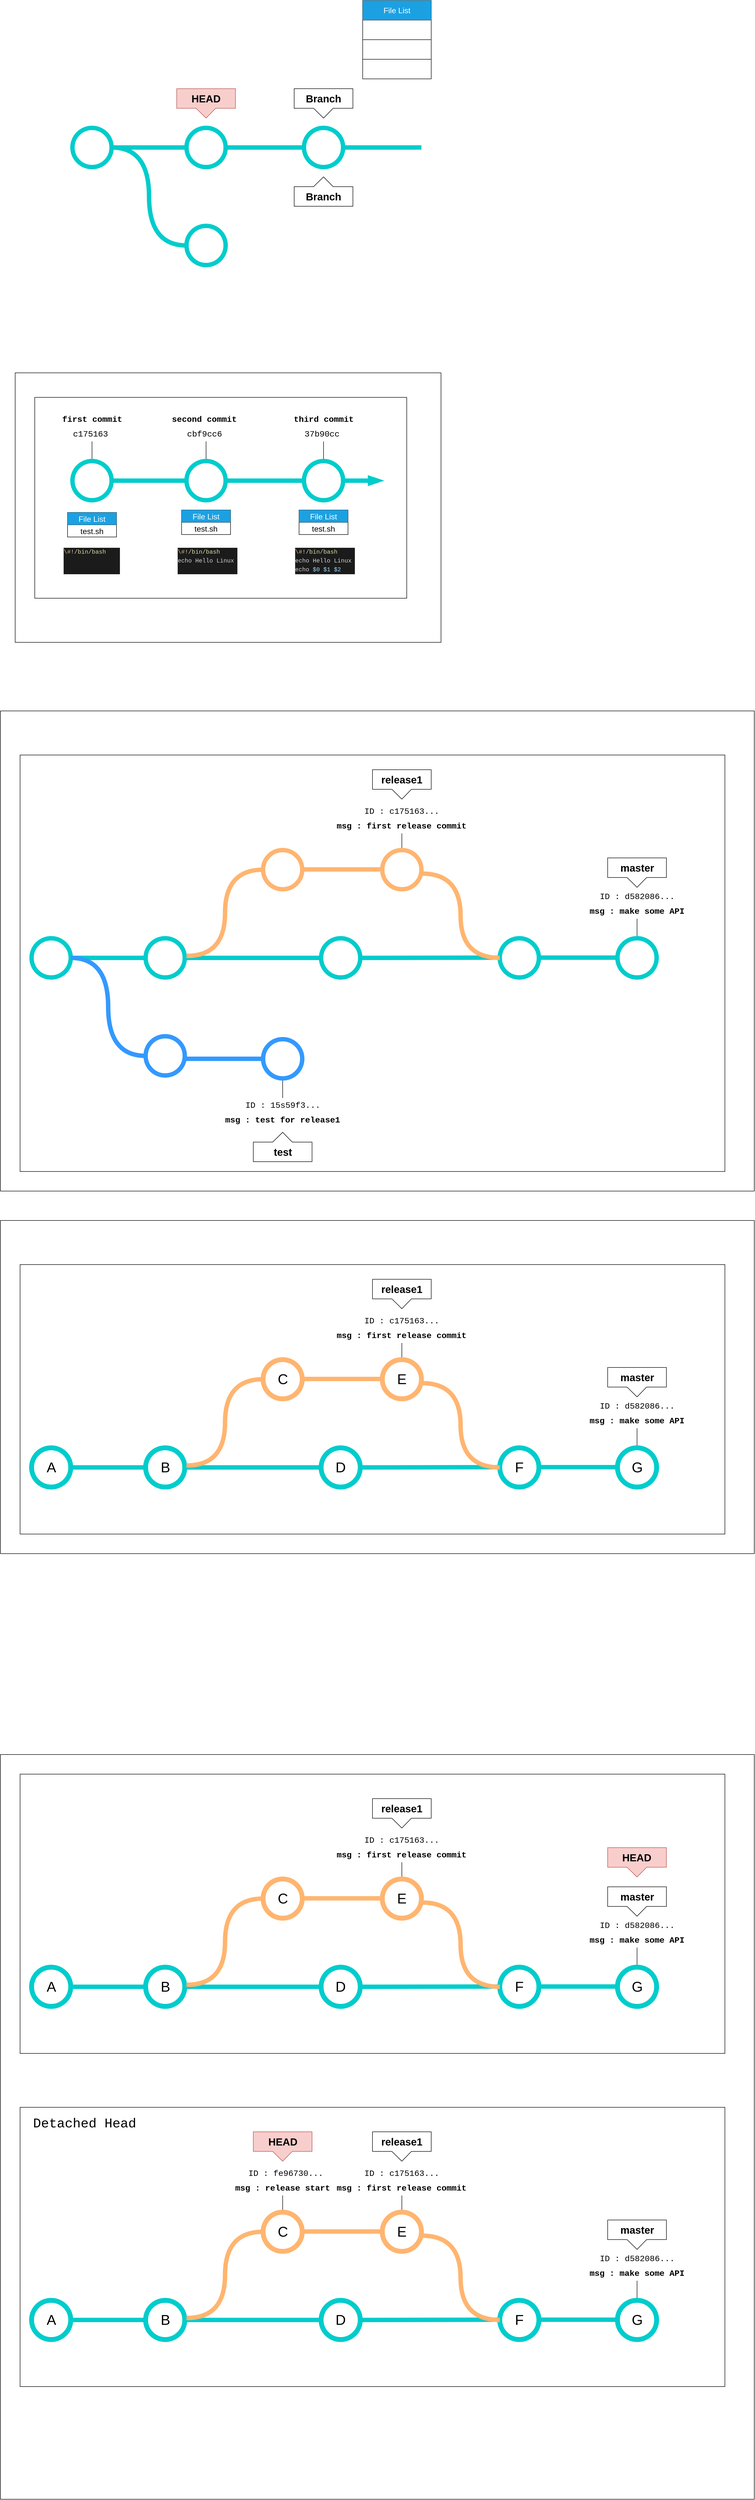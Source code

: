 <mxfile version="24.7.17">
  <diagram name="페이지-1" id="TyCWgPIIJnXb23eApywU">
    <mxGraphModel dx="2901" dy="1214" grid="1" gridSize="10" guides="1" tooltips="1" connect="1" arrows="1" fold="1" page="1" pageScale="1" pageWidth="827" pageHeight="1169" math="0" shadow="0">
      <root>
        <mxCell id="0" />
        <mxCell id="1" parent="0" />
        <mxCell id="Iuc1QdWFcNhRUdVPAYWn-12" value="" style="rounded=0;whiteSpace=wrap;html=1;" vertex="1" parent="1">
          <mxGeometry x="-100" y="1470" width="1540" height="980" as="geometry" />
        </mxCell>
        <mxCell id="Iuc1QdWFcNhRUdVPAYWn-13" value="" style="rounded=0;whiteSpace=wrap;html=1;" vertex="1" parent="1">
          <mxGeometry x="-60" y="1560" width="1440" height="850" as="geometry" />
        </mxCell>
        <mxCell id="wLSeY2jjjvZkKxyFgq8b-31" value="" style="rounded=0;whiteSpace=wrap;html=1;" parent="1" vertex="1">
          <mxGeometry x="-70" y="780" width="870" height="550" as="geometry" />
        </mxCell>
        <mxCell id="wLSeY2jjjvZkKxyFgq8b-30" value="" style="rounded=0;whiteSpace=wrap;html=1;" parent="1" vertex="1">
          <mxGeometry x="-30" y="830" width="760" height="410" as="geometry" />
        </mxCell>
        <mxCell id="Iscfnm-9cM0oIYJd0HVT-1" style="edgeStyle=orthogonalEdgeStyle;rounded=0;orthogonalLoop=1;jettySize=auto;html=1;exitX=1;exitY=0.5;exitDx=0;exitDy=0;entryX=0;entryY=0.5;entryDx=0;entryDy=0;strokeWidth=9;endArrow=none;endFill=0;curved=1;strokeColor=#00CCCC;" parent="1" source="Dcaar_uPSflFbAO7T3oa-1" target="Iscfnm-9cM0oIYJd0HVT-4" edge="1">
          <mxGeometry relative="1" as="geometry">
            <mxPoint x="307.0" y="320" as="targetPoint" />
          </mxGeometry>
        </mxCell>
        <mxCell id="Dcaar_uPSflFbAO7T3oa-1" value="" style="ellipse;whiteSpace=wrap;html=1;aspect=fixed;strokeColor=#00CCCC;strokeWidth=9;" parent="1" vertex="1">
          <mxGeometry x="47" y="280" width="80" height="80" as="geometry" />
        </mxCell>
        <mxCell id="Iscfnm-9cM0oIYJd0HVT-4" value="" style="ellipse;whiteSpace=wrap;html=1;aspect=fixed;strokeColor=#00CCCC;strokeWidth=9;" parent="1" vertex="1">
          <mxGeometry x="280" y="280" width="80" height="80" as="geometry" />
        </mxCell>
        <mxCell id="Iscfnm-9cM0oIYJd0HVT-5" style="edgeStyle=orthogonalEdgeStyle;rounded=0;orthogonalLoop=1;jettySize=auto;html=1;strokeWidth=9;endArrow=none;endFill=0;curved=1;strokeColor=#00CCCC;exitX=1;exitY=0.5;exitDx=0;exitDy=0;" parent="1" source="Iscfnm-9cM0oIYJd0HVT-6" edge="1">
          <mxGeometry relative="1" as="geometry">
            <mxPoint x="760" y="320" as="targetPoint" />
            <mxPoint x="730" y="360" as="sourcePoint" />
          </mxGeometry>
        </mxCell>
        <mxCell id="Iscfnm-9cM0oIYJd0HVT-7" value="" style="ellipse;whiteSpace=wrap;html=1;aspect=fixed;strokeColor=#00CCCC;strokeWidth=9;" parent="1" vertex="1">
          <mxGeometry x="280" y="480" width="80" height="80" as="geometry" />
        </mxCell>
        <mxCell id="Iscfnm-9cM0oIYJd0HVT-8" style="edgeStyle=orthogonalEdgeStyle;rounded=0;orthogonalLoop=1;jettySize=auto;html=1;exitX=1;exitY=0.5;exitDx=0;exitDy=0;entryX=0;entryY=0.5;entryDx=0;entryDy=0;strokeWidth=9;endArrow=none;endFill=0;curved=1;strokeColor=#00CCCC;" parent="1" source="Dcaar_uPSflFbAO7T3oa-1" target="Iscfnm-9cM0oIYJd0HVT-7" edge="1">
          <mxGeometry relative="1" as="geometry">
            <mxPoint x="137" y="330" as="sourcePoint" />
            <mxPoint x="317.0" y="330" as="targetPoint" />
          </mxGeometry>
        </mxCell>
        <mxCell id="Iscfnm-9cM0oIYJd0HVT-9" value="" style="edgeStyle=orthogonalEdgeStyle;rounded=0;orthogonalLoop=1;jettySize=auto;html=1;exitX=1;exitY=0.5;exitDx=0;exitDy=0;entryX=0;entryY=0.5;entryDx=0;entryDy=0;strokeWidth=9;endArrow=none;endFill=0;curved=1;strokeColor=#00CCCC;" parent="1" source="Iscfnm-9cM0oIYJd0HVT-4" target="Iscfnm-9cM0oIYJd0HVT-6" edge="1">
          <mxGeometry relative="1" as="geometry">
            <mxPoint x="647.0" y="320" as="targetPoint" />
            <mxPoint x="440" y="320" as="sourcePoint" />
          </mxGeometry>
        </mxCell>
        <mxCell id="Iscfnm-9cM0oIYJd0HVT-6" value="" style="ellipse;whiteSpace=wrap;html=1;aspect=fixed;strokeColor=#00CCCC;strokeWidth=9;" parent="1" vertex="1">
          <mxGeometry x="520" y="280" width="80" height="80" as="geometry" />
        </mxCell>
        <mxCell id="Iscfnm-9cM0oIYJd0HVT-10" value="&lt;font style=&quot;font-size: 21px;&quot;&gt;&lt;b&gt;Branch&lt;/b&gt;&lt;/font&gt;" style="shape=callout;whiteSpace=wrap;html=1;perimeter=calloutPerimeter;size=20;position=0.33;position2=0.5;base=40;" parent="1" vertex="1">
          <mxGeometry x="500" y="200" width="120" height="60" as="geometry" />
        </mxCell>
        <mxCell id="Iscfnm-9cM0oIYJd0HVT-13" value="&lt;span style=&quot;font-size: 21px;&quot;&gt;&lt;b&gt;HEAD&lt;/b&gt;&lt;/span&gt;" style="shape=callout;whiteSpace=wrap;html=1;perimeter=calloutPerimeter;size=20;position=0.33;position2=0.5;base=40;fillColor=#f8cecc;strokeColor=#b85450;" parent="1" vertex="1">
          <mxGeometry x="260" y="200" width="120" height="60" as="geometry" />
        </mxCell>
        <mxCell id="4qy56ujy_tlBOZjoAmwt-1" value="&lt;font style=&quot;font-size: 21px;&quot;&gt;&lt;b&gt;Branch&lt;/b&gt;&lt;/font&gt;" style="shape=callout;whiteSpace=wrap;html=1;perimeter=calloutPerimeter;size=20;position=0.33;position2=0.5;base=40;flipH=0;flipV=1;" parent="1" vertex="1">
          <mxGeometry x="500" y="380" width="120" height="60" as="geometry" />
        </mxCell>
        <mxCell id="4qy56ujy_tlBOZjoAmwt-28" value="" style="shape=table;startSize=0;container=1;collapsible=0;childLayout=tableLayout;fontSize=16;" parent="1" vertex="1">
          <mxGeometry x="640" y="20" width="140" height="160" as="geometry" />
        </mxCell>
        <mxCell id="4qy56ujy_tlBOZjoAmwt-29" value="" style="shape=tableRow;horizontal=0;startSize=0;swimlaneHead=0;swimlaneBody=0;strokeColor=inherit;top=0;left=0;bottom=0;right=0;collapsible=0;dropTarget=0;fillColor=none;points=[[0,0.5],[1,0.5]];portConstraint=eastwest;fontSize=16;" parent="4qy56ujy_tlBOZjoAmwt-28" vertex="1">
          <mxGeometry width="140" height="40" as="geometry" />
        </mxCell>
        <mxCell id="4qy56ujy_tlBOZjoAmwt-30" value="File List" style="shape=partialRectangle;html=1;whiteSpace=wrap;connectable=0;strokeColor=#006EAF;overflow=hidden;fillColor=#1ba1e2;top=0;left=0;bottom=0;right=0;pointerEvents=1;fontSize=16;fontColor=#ffffff;" parent="4qy56ujy_tlBOZjoAmwt-29" vertex="1">
          <mxGeometry width="140" height="40" as="geometry">
            <mxRectangle width="140" height="40" as="alternateBounds" />
          </mxGeometry>
        </mxCell>
        <mxCell id="4qy56ujy_tlBOZjoAmwt-33" value="" style="shape=tableRow;horizontal=0;startSize=0;swimlaneHead=0;swimlaneBody=0;strokeColor=inherit;top=0;left=0;bottom=0;right=0;collapsible=0;dropTarget=0;fillColor=none;points=[[0,0.5],[1,0.5]];portConstraint=eastwest;fontSize=16;" parent="4qy56ujy_tlBOZjoAmwt-28" vertex="1">
          <mxGeometry y="40" width="140" height="40" as="geometry" />
        </mxCell>
        <mxCell id="4qy56ujy_tlBOZjoAmwt-34" value="" style="shape=partialRectangle;html=1;whiteSpace=wrap;connectable=0;strokeColor=inherit;overflow=hidden;fillColor=none;top=0;left=0;bottom=0;right=0;pointerEvents=1;fontSize=16;" parent="4qy56ujy_tlBOZjoAmwt-33" vertex="1">
          <mxGeometry width="140" height="40" as="geometry">
            <mxRectangle width="140" height="40" as="alternateBounds" />
          </mxGeometry>
        </mxCell>
        <mxCell id="4qy56ujy_tlBOZjoAmwt-37" value="" style="shape=tableRow;horizontal=0;startSize=0;swimlaneHead=0;swimlaneBody=0;strokeColor=inherit;top=0;left=0;bottom=0;right=0;collapsible=0;dropTarget=0;fillColor=none;points=[[0,0.5],[1,0.5]];portConstraint=eastwest;fontSize=16;" parent="4qy56ujy_tlBOZjoAmwt-28" vertex="1">
          <mxGeometry y="80" width="140" height="40" as="geometry" />
        </mxCell>
        <mxCell id="4qy56ujy_tlBOZjoAmwt-38" value="" style="shape=partialRectangle;html=1;whiteSpace=wrap;connectable=0;strokeColor=inherit;overflow=hidden;fillColor=none;top=0;left=0;bottom=0;right=0;pointerEvents=1;fontSize=16;" parent="4qy56ujy_tlBOZjoAmwt-37" vertex="1">
          <mxGeometry width="140" height="40" as="geometry">
            <mxRectangle width="140" height="40" as="alternateBounds" />
          </mxGeometry>
        </mxCell>
        <mxCell id="4qy56ujy_tlBOZjoAmwt-41" style="shape=tableRow;horizontal=0;startSize=0;swimlaneHead=0;swimlaneBody=0;strokeColor=inherit;top=0;left=0;bottom=0;right=0;collapsible=0;dropTarget=0;fillColor=none;points=[[0,0.5],[1,0.5]];portConstraint=eastwest;fontSize=16;" parent="4qy56ujy_tlBOZjoAmwt-28" vertex="1">
          <mxGeometry y="120" width="140" height="40" as="geometry" />
        </mxCell>
        <mxCell id="4qy56ujy_tlBOZjoAmwt-42" style="shape=partialRectangle;html=1;whiteSpace=wrap;connectable=0;strokeColor=inherit;overflow=hidden;fillColor=none;top=0;left=0;bottom=0;right=0;pointerEvents=1;fontSize=16;" parent="4qy56ujy_tlBOZjoAmwt-41" vertex="1">
          <mxGeometry width="140" height="40" as="geometry">
            <mxRectangle width="140" height="40" as="alternateBounds" />
          </mxGeometry>
        </mxCell>
        <mxCell id="wLSeY2jjjvZkKxyFgq8b-1" style="edgeStyle=orthogonalEdgeStyle;rounded=0;orthogonalLoop=1;jettySize=auto;html=1;exitX=1;exitY=0.5;exitDx=0;exitDy=0;entryX=0;entryY=0.5;entryDx=0;entryDy=0;strokeWidth=9;endArrow=none;endFill=0;curved=1;strokeColor=#00CCCC;" parent="1" source="wLSeY2jjjvZkKxyFgq8b-2" target="wLSeY2jjjvZkKxyFgq8b-3" edge="1">
          <mxGeometry relative="1" as="geometry">
            <mxPoint x="307.0" y="1000" as="targetPoint" />
          </mxGeometry>
        </mxCell>
        <mxCell id="wLSeY2jjjvZkKxyFgq8b-23" style="edgeStyle=orthogonalEdgeStyle;rounded=0;orthogonalLoop=1;jettySize=auto;html=1;exitX=0.5;exitY=0;exitDx=0;exitDy=0;endArrow=none;endFill=0;" parent="1" source="wLSeY2jjjvZkKxyFgq8b-2" edge="1">
          <mxGeometry relative="1" as="geometry">
            <mxPoint x="87" y="920" as="targetPoint" />
          </mxGeometry>
        </mxCell>
        <mxCell id="wLSeY2jjjvZkKxyFgq8b-2" value="" style="ellipse;whiteSpace=wrap;html=1;aspect=fixed;strokeColor=#00CCCC;strokeWidth=9;" parent="1" vertex="1">
          <mxGeometry x="47" y="960" width="80" height="80" as="geometry" />
        </mxCell>
        <mxCell id="wLSeY2jjjvZkKxyFgq8b-25" style="edgeStyle=orthogonalEdgeStyle;rounded=0;orthogonalLoop=1;jettySize=auto;html=1;exitX=0.5;exitY=0;exitDx=0;exitDy=0;endArrow=none;endFill=0;" parent="1" source="wLSeY2jjjvZkKxyFgq8b-3" edge="1">
          <mxGeometry relative="1" as="geometry">
            <mxPoint x="320" y="920" as="targetPoint" />
          </mxGeometry>
        </mxCell>
        <mxCell id="wLSeY2jjjvZkKxyFgq8b-3" value="" style="ellipse;whiteSpace=wrap;html=1;aspect=fixed;strokeColor=#00CCCC;strokeWidth=9;" parent="1" vertex="1">
          <mxGeometry x="280" y="960" width="80" height="80" as="geometry" />
        </mxCell>
        <mxCell id="wLSeY2jjjvZkKxyFgq8b-4" style="edgeStyle=orthogonalEdgeStyle;rounded=0;orthogonalLoop=1;jettySize=auto;html=1;strokeWidth=9;endArrow=blockThin;endFill=1;curved=1;strokeColor=#00CCCC;exitX=1;exitY=0.5;exitDx=0;exitDy=0;" parent="1" source="wLSeY2jjjvZkKxyFgq8b-8" edge="1">
          <mxGeometry relative="1" as="geometry">
            <mxPoint x="680" y="1000" as="targetPoint" />
            <mxPoint x="730" y="1040" as="sourcePoint" />
          </mxGeometry>
        </mxCell>
        <mxCell id="wLSeY2jjjvZkKxyFgq8b-7" value="" style="edgeStyle=orthogonalEdgeStyle;rounded=0;orthogonalLoop=1;jettySize=auto;html=1;exitX=1;exitY=0.5;exitDx=0;exitDy=0;entryX=0;entryY=0.5;entryDx=0;entryDy=0;strokeWidth=9;endArrow=none;endFill=0;curved=1;strokeColor=#00CCCC;" parent="1" source="wLSeY2jjjvZkKxyFgq8b-3" target="wLSeY2jjjvZkKxyFgq8b-8" edge="1">
          <mxGeometry relative="1" as="geometry">
            <mxPoint x="647.0" y="1000" as="targetPoint" />
            <mxPoint x="440" y="1000" as="sourcePoint" />
          </mxGeometry>
        </mxCell>
        <mxCell id="wLSeY2jjjvZkKxyFgq8b-26" style="edgeStyle=orthogonalEdgeStyle;rounded=0;orthogonalLoop=1;jettySize=auto;html=1;exitX=0.5;exitY=0;exitDx=0;exitDy=0;endArrow=none;endFill=0;" parent="1" source="wLSeY2jjjvZkKxyFgq8b-8" edge="1">
          <mxGeometry relative="1" as="geometry">
            <mxPoint x="560" y="920" as="targetPoint" />
          </mxGeometry>
        </mxCell>
        <mxCell id="wLSeY2jjjvZkKxyFgq8b-8" value="" style="ellipse;whiteSpace=wrap;html=1;aspect=fixed;strokeColor=#00CCCC;strokeWidth=9;" parent="1" vertex="1">
          <mxGeometry x="520" y="960" width="80" height="80" as="geometry" />
        </mxCell>
        <mxCell id="wLSeY2jjjvZkKxyFgq8b-27" value="&lt;div style=&quot;font-family: Menlo, Monaco, &amp;quot;Courier New&amp;quot;, monospace; line-height: 18px; white-space: pre; font-size: 17px;&quot;&gt;&lt;span style=&quot;font-size: 17px;&quot;&gt;c175163&lt;/span&gt;&lt;/div&gt;" style="text;strokeColor=none;align=center;fillColor=none;html=1;verticalAlign=middle;whiteSpace=wrap;rounded=0;labelBackgroundColor=none;fontColor=default;fontSize=17;" parent="1" vertex="1">
          <mxGeometry x="53.5" y="890" width="60" height="30" as="geometry" />
        </mxCell>
        <mxCell id="wLSeY2jjjvZkKxyFgq8b-28" value="&lt;div style=&quot;font-family: Menlo, Monaco, &amp;quot;Courier New&amp;quot;, monospace; line-height: 18px; white-space: pre; font-size: 17px;&quot;&gt;&lt;div style=&quot;line-height: 18px; font-size: 17px;&quot;&gt;&lt;span style=&quot;font-size: 17px;&quot;&gt;cbf9cc6&lt;/span&gt;&lt;/div&gt;&lt;/div&gt;" style="text;strokeColor=none;align=center;fillColor=none;html=1;verticalAlign=middle;whiteSpace=wrap;rounded=0;labelBackgroundColor=none;fontColor=default;fontSize=17;" parent="1" vertex="1">
          <mxGeometry x="286.5" y="890" width="60" height="30" as="geometry" />
        </mxCell>
        <mxCell id="wLSeY2jjjvZkKxyFgq8b-29" value="&lt;div style=&quot;font-family: Menlo, Monaco, &amp;quot;Courier New&amp;quot;, monospace; line-height: 18px; white-space: pre; font-size: 17px;&quot;&gt;&lt;div style=&quot;line-height: 18px; font-size: 17px;&quot;&gt;&lt;div style=&quot;line-height: 18px; font-size: 17px;&quot;&gt;&lt;span style=&quot;font-size: 17px;&quot;&gt;37b90cc&lt;/span&gt;&lt;/div&gt;&lt;/div&gt;&lt;/div&gt;" style="text;strokeColor=none;align=center;fillColor=none;html=1;verticalAlign=middle;whiteSpace=wrap;rounded=0;labelBackgroundColor=none;fontColor=default;fontSize=17;" parent="1" vertex="1">
          <mxGeometry x="526.5" y="890" width="60" height="30" as="geometry" />
        </mxCell>
        <mxCell id="wLSeY2jjjvZkKxyFgq8b-32" value="&lt;div style=&quot;font-family: Menlo, Monaco, &amp;quot;Courier New&amp;quot;, monospace; line-height: 18px; white-space: pre; font-size: 17px;&quot;&gt;first commit&lt;/div&gt;" style="text;strokeColor=none;align=center;fillColor=none;html=1;verticalAlign=middle;whiteSpace=wrap;rounded=0;labelBackgroundColor=none;fontColor=default;fontStyle=1;fontSize=17;" parent="1" vertex="1">
          <mxGeometry x="33.75" y="860" width="106.5" height="30" as="geometry" />
        </mxCell>
        <mxCell id="wLSeY2jjjvZkKxyFgq8b-33" value="&lt;div style=&quot;font-family: Menlo, Monaco, &amp;quot;Courier New&amp;quot;, monospace; line-height: 18px; white-space: pre; font-size: 17px;&quot;&gt;second commit&lt;/div&gt;" style="text;strokeColor=none;align=center;fillColor=none;html=1;verticalAlign=middle;whiteSpace=wrap;rounded=0;labelBackgroundColor=none;fontColor=default;fontStyle=1;fontSize=17;" parent="1" vertex="1">
          <mxGeometry x="263.25" y="860" width="106.5" height="30" as="geometry" />
        </mxCell>
        <mxCell id="wLSeY2jjjvZkKxyFgq8b-34" value="&lt;div style=&quot;font-family: Menlo, Monaco, &amp;quot;Courier New&amp;quot;, monospace; line-height: 18px; white-space: pre; font-size: 17px;&quot;&gt;third commit&lt;/div&gt;" style="text;strokeColor=none;align=center;fillColor=none;html=1;verticalAlign=middle;whiteSpace=wrap;rounded=0;labelBackgroundColor=none;fontColor=default;fontStyle=1;fontSize=17;" parent="1" vertex="1">
          <mxGeometry x="506.75" y="860" width="106.5" height="30" as="geometry" />
        </mxCell>
        <mxCell id="wLSeY2jjjvZkKxyFgq8b-35" value="" style="shape=table;startSize=0;container=1;collapsible=0;childLayout=tableLayout;fontSize=16;" parent="1" vertex="1">
          <mxGeometry x="37" y="1065" width="100" height="50" as="geometry" />
        </mxCell>
        <mxCell id="wLSeY2jjjvZkKxyFgq8b-36" value="" style="shape=tableRow;horizontal=0;startSize=0;swimlaneHead=0;swimlaneBody=0;strokeColor=inherit;top=0;left=0;bottom=0;right=0;collapsible=0;dropTarget=0;fillColor=none;points=[[0,0.5],[1,0.5]];portConstraint=eastwest;fontSize=16;" parent="wLSeY2jjjvZkKxyFgq8b-35" vertex="1">
          <mxGeometry width="100" height="25" as="geometry" />
        </mxCell>
        <mxCell id="wLSeY2jjjvZkKxyFgq8b-37" value="File List" style="shape=partialRectangle;html=1;whiteSpace=wrap;connectable=0;strokeColor=#006EAF;overflow=hidden;fillColor=#1ba1e2;top=0;left=0;bottom=0;right=0;pointerEvents=1;fontSize=16;fontColor=#ffffff;" parent="wLSeY2jjjvZkKxyFgq8b-36" vertex="1">
          <mxGeometry width="100" height="25" as="geometry">
            <mxRectangle width="100" height="25" as="alternateBounds" />
          </mxGeometry>
        </mxCell>
        <mxCell id="wLSeY2jjjvZkKxyFgq8b-38" value="" style="shape=tableRow;horizontal=0;startSize=0;swimlaneHead=0;swimlaneBody=0;strokeColor=inherit;top=0;left=0;bottom=0;right=0;collapsible=0;dropTarget=0;fillColor=none;points=[[0,0.5],[1,0.5]];portConstraint=eastwest;fontSize=16;" parent="wLSeY2jjjvZkKxyFgq8b-35" vertex="1">
          <mxGeometry y="25" width="100" height="25" as="geometry" />
        </mxCell>
        <mxCell id="wLSeY2jjjvZkKxyFgq8b-39" value="test.sh" style="shape=partialRectangle;html=1;whiteSpace=wrap;connectable=0;strokeColor=inherit;overflow=hidden;fillColor=none;top=0;left=0;bottom=0;right=0;pointerEvents=1;fontSize=16;" parent="wLSeY2jjjvZkKxyFgq8b-38" vertex="1">
          <mxGeometry width="100" height="25" as="geometry">
            <mxRectangle width="100" height="25" as="alternateBounds" />
          </mxGeometry>
        </mxCell>
        <mxCell id="wLSeY2jjjvZkKxyFgq8b-44" value="" style="shape=table;startSize=0;container=1;collapsible=0;childLayout=tableLayout;fontSize=16;" parent="1" vertex="1">
          <mxGeometry x="270" y="1060" width="100" height="50" as="geometry" />
        </mxCell>
        <mxCell id="wLSeY2jjjvZkKxyFgq8b-45" value="" style="shape=tableRow;horizontal=0;startSize=0;swimlaneHead=0;swimlaneBody=0;strokeColor=inherit;top=0;left=0;bottom=0;right=0;collapsible=0;dropTarget=0;fillColor=none;points=[[0,0.5],[1,0.5]];portConstraint=eastwest;fontSize=16;" parent="wLSeY2jjjvZkKxyFgq8b-44" vertex="1">
          <mxGeometry width="100" height="25" as="geometry" />
        </mxCell>
        <mxCell id="wLSeY2jjjvZkKxyFgq8b-46" value="File List" style="shape=partialRectangle;html=1;whiteSpace=wrap;connectable=0;strokeColor=#006EAF;overflow=hidden;fillColor=#1ba1e2;top=0;left=0;bottom=0;right=0;pointerEvents=1;fontSize=16;fontColor=#ffffff;" parent="wLSeY2jjjvZkKxyFgq8b-45" vertex="1">
          <mxGeometry width="100" height="25" as="geometry">
            <mxRectangle width="100" height="25" as="alternateBounds" />
          </mxGeometry>
        </mxCell>
        <mxCell id="wLSeY2jjjvZkKxyFgq8b-47" value="" style="shape=tableRow;horizontal=0;startSize=0;swimlaneHead=0;swimlaneBody=0;strokeColor=inherit;top=0;left=0;bottom=0;right=0;collapsible=0;dropTarget=0;fillColor=none;points=[[0,0.5],[1,0.5]];portConstraint=eastwest;fontSize=16;" parent="wLSeY2jjjvZkKxyFgq8b-44" vertex="1">
          <mxGeometry y="25" width="100" height="25" as="geometry" />
        </mxCell>
        <mxCell id="wLSeY2jjjvZkKxyFgq8b-48" value="test.sh" style="shape=partialRectangle;html=1;whiteSpace=wrap;connectable=0;strokeColor=inherit;overflow=hidden;fillColor=none;top=0;left=0;bottom=0;right=0;pointerEvents=1;fontSize=16;" parent="wLSeY2jjjvZkKxyFgq8b-47" vertex="1">
          <mxGeometry width="100" height="25" as="geometry">
            <mxRectangle width="100" height="25" as="alternateBounds" />
          </mxGeometry>
        </mxCell>
        <mxCell id="wLSeY2jjjvZkKxyFgq8b-49" value="" style="shape=table;startSize=0;container=1;collapsible=0;childLayout=tableLayout;fontSize=16;" parent="1" vertex="1">
          <mxGeometry x="510" y="1060" width="100" height="50" as="geometry" />
        </mxCell>
        <mxCell id="wLSeY2jjjvZkKxyFgq8b-50" value="" style="shape=tableRow;horizontal=0;startSize=0;swimlaneHead=0;swimlaneBody=0;strokeColor=inherit;top=0;left=0;bottom=0;right=0;collapsible=0;dropTarget=0;fillColor=none;points=[[0,0.5],[1,0.5]];portConstraint=eastwest;fontSize=16;" parent="wLSeY2jjjvZkKxyFgq8b-49" vertex="1">
          <mxGeometry width="100" height="25" as="geometry" />
        </mxCell>
        <mxCell id="wLSeY2jjjvZkKxyFgq8b-51" value="File List" style="shape=partialRectangle;html=1;whiteSpace=wrap;connectable=0;strokeColor=#006EAF;overflow=hidden;fillColor=#1ba1e2;top=0;left=0;bottom=0;right=0;pointerEvents=1;fontSize=16;fontColor=#ffffff;" parent="wLSeY2jjjvZkKxyFgq8b-50" vertex="1">
          <mxGeometry width="100" height="25" as="geometry">
            <mxRectangle width="100" height="25" as="alternateBounds" />
          </mxGeometry>
        </mxCell>
        <mxCell id="wLSeY2jjjvZkKxyFgq8b-52" value="" style="shape=tableRow;horizontal=0;startSize=0;swimlaneHead=0;swimlaneBody=0;strokeColor=inherit;top=0;left=0;bottom=0;right=0;collapsible=0;dropTarget=0;fillColor=none;points=[[0,0.5],[1,0.5]];portConstraint=eastwest;fontSize=16;" parent="wLSeY2jjjvZkKxyFgq8b-49" vertex="1">
          <mxGeometry y="25" width="100" height="25" as="geometry" />
        </mxCell>
        <mxCell id="wLSeY2jjjvZkKxyFgq8b-53" value="test.sh" style="shape=partialRectangle;html=1;whiteSpace=wrap;connectable=0;strokeColor=inherit;overflow=hidden;fillColor=none;top=0;left=0;bottom=0;right=0;pointerEvents=1;fontSize=16;" parent="wLSeY2jjjvZkKxyFgq8b-52" vertex="1">
          <mxGeometry width="100" height="25" as="geometry">
            <mxRectangle width="100" height="25" as="alternateBounds" />
          </mxGeometry>
        </mxCell>
        <mxCell id="wLSeY2jjjvZkKxyFgq8b-54" value="&lt;div style=&quot;color: #cccccc;background-color: #1b1b1b;font-family: Menlo, Monaco, &#39;Courier New&#39;, monospace;font-weight: normal;font-size: 12px;line-height: 18px;white-space: pre;&quot;&gt;&lt;div&gt;&lt;span style=&quot;color: #d7ba7d;&quot;&gt;\#&lt;/span&gt;&lt;span style=&quot;color: #d4d4d4;&quot;&gt;!&lt;/span&gt;&lt;span style=&quot;color: #dcdcaa;&quot;&gt;/bin/bash&lt;/span&gt;&lt;/div&gt;&lt;div&gt;&lt;span style=&quot;color: #d4d4d4;&quot;&gt;echo Hello Linux &lt;/span&gt;&lt;/div&gt;&lt;div&gt;&lt;span style=&quot;color: #d4d4d4;&quot;&gt;echo &lt;/span&gt;&lt;span style=&quot;color: #9cdcfe;&quot;&gt;$0&lt;/span&gt;&lt;span style=&quot;color: #d4d4d4;&quot;&gt; &lt;/span&gt;&lt;span style=&quot;color: #9cdcfe;&quot;&gt;$1&lt;/span&gt;&lt;span style=&quot;color: #d4d4d4;&quot;&gt; &lt;/span&gt;&lt;span style=&quot;color: #9cdcfe;&quot;&gt;$2&lt;/span&gt;&lt;/div&gt;&lt;/div&gt;" style="text;whiteSpace=wrap;html=1;" parent="1" vertex="1">
          <mxGeometry x="500" y="1130" width="120" height="70" as="geometry" />
        </mxCell>
        <mxCell id="wLSeY2jjjvZkKxyFgq8b-55" value="&lt;div style=&quot;color: #cccccc;background-color: #1b1b1b;font-family: Menlo, Monaco, &#39;Courier New&#39;, monospace;font-weight: normal;font-size: 12px;line-height: 18px;white-space: pre;&quot;&gt;&lt;div&gt;&lt;span style=&quot;color: #d7ba7d;&quot;&gt;\#&lt;/span&gt;&lt;span style=&quot;color: #d4d4d4;&quot;&gt;!&lt;/span&gt;&lt;span style=&quot;color: #dcdcaa;&quot;&gt;/bin/bash&lt;/span&gt;&lt;/div&gt;&lt;div&gt;&lt;span style=&quot;color: #d4d4d4;&quot;&gt;echo Hello Linux &lt;/span&gt;&lt;/div&gt;&lt;div&gt;&lt;br&gt;&lt;/div&gt;&lt;/div&gt;" style="text;whiteSpace=wrap;html=1;" parent="1" vertex="1">
          <mxGeometry x="260" y="1130" width="120" height="70" as="geometry" />
        </mxCell>
        <mxCell id="wLSeY2jjjvZkKxyFgq8b-56" value="&lt;div style=&quot;color: #cccccc;background-color: #1b1b1b;font-family: Menlo, Monaco, &#39;Courier New&#39;, monospace;font-weight: normal;font-size: 12px;line-height: 18px;white-space: pre;&quot;&gt;&lt;div&gt;&lt;span style=&quot;color: #d7ba7d;&quot;&gt;\#&lt;/span&gt;&lt;span style=&quot;color: #d4d4d4;&quot;&gt;!&lt;/span&gt;&lt;span style=&quot;color: #dcdcaa;&quot;&gt;/bin/bash    &lt;/span&gt;&lt;/div&gt;&lt;div&gt;&lt;br&gt;&lt;/div&gt;&lt;div&gt;&lt;br&gt;&lt;/div&gt;&lt;/div&gt;" style="text;whiteSpace=wrap;html=1;" parent="1" vertex="1">
          <mxGeometry x="27" y="1130" width="120" height="70" as="geometry" />
        </mxCell>
        <mxCell id="Iuc1QdWFcNhRUdVPAYWn-1" style="edgeStyle=orthogonalEdgeStyle;rounded=0;orthogonalLoop=1;jettySize=auto;html=1;exitX=1;exitY=0.5;exitDx=0;exitDy=0;entryX=0;entryY=0.5;entryDx=0;entryDy=0;strokeWidth=9;endArrow=none;endFill=0;curved=1;strokeColor=#00CCCC;" edge="1" parent="1" source="Iuc1QdWFcNhRUdVPAYWn-2" target="Iuc1QdWFcNhRUdVPAYWn-3">
          <mxGeometry relative="1" as="geometry">
            <mxPoint x="223.5" y="1974" as="targetPoint" />
          </mxGeometry>
        </mxCell>
        <mxCell id="Iuc1QdWFcNhRUdVPAYWn-2" value="" style="ellipse;whiteSpace=wrap;html=1;aspect=fixed;strokeColor=#00CCCC;strokeWidth=9;" vertex="1" parent="1">
          <mxGeometry x="-36.5" y="1934" width="80" height="80" as="geometry" />
        </mxCell>
        <mxCell id="Iuc1QdWFcNhRUdVPAYWn-3" value="" style="ellipse;whiteSpace=wrap;html=1;aspect=fixed;strokeColor=#00CCCC;strokeWidth=9;" vertex="1" parent="1">
          <mxGeometry x="196.5" y="1934" width="80" height="80" as="geometry" />
        </mxCell>
        <mxCell id="Iuc1QdWFcNhRUdVPAYWn-5" value="" style="ellipse;whiteSpace=wrap;html=1;aspect=fixed;strokeColor=#3399FF;strokeWidth=9;" vertex="1" parent="1">
          <mxGeometry x="196.5" y="2134" width="80" height="80" as="geometry" />
        </mxCell>
        <mxCell id="Iuc1QdWFcNhRUdVPAYWn-6" style="edgeStyle=orthogonalEdgeStyle;rounded=0;orthogonalLoop=1;jettySize=auto;html=1;exitX=1;exitY=0.5;exitDx=0;exitDy=0;entryX=0;entryY=0.5;entryDx=0;entryDy=0;strokeWidth=9;endArrow=none;endFill=0;curved=1;strokeColor=#3399FF;" edge="1" parent="1" source="Iuc1QdWFcNhRUdVPAYWn-2" target="Iuc1QdWFcNhRUdVPAYWn-5">
          <mxGeometry relative="1" as="geometry">
            <mxPoint x="53.5" y="1984" as="sourcePoint" />
            <mxPoint x="233.5" y="1984" as="targetPoint" />
          </mxGeometry>
        </mxCell>
        <mxCell id="Iuc1QdWFcNhRUdVPAYWn-7" value="" style="edgeStyle=orthogonalEdgeStyle;rounded=0;orthogonalLoop=1;jettySize=auto;html=1;exitX=1;exitY=0.5;exitDx=0;exitDy=0;entryX=0;entryY=0.5;entryDx=0;entryDy=0;strokeWidth=9;endArrow=none;endFill=0;curved=1;strokeColor=#00CCCC;" edge="1" parent="1" source="Iuc1QdWFcNhRUdVPAYWn-3" target="Iuc1QdWFcNhRUdVPAYWn-8">
          <mxGeometry relative="1" as="geometry">
            <mxPoint x="563.5" y="1974" as="targetPoint" />
            <mxPoint x="356.5" y="1974" as="sourcePoint" />
          </mxGeometry>
        </mxCell>
        <mxCell id="Iuc1QdWFcNhRUdVPAYWn-8" value="" style="ellipse;whiteSpace=wrap;html=1;aspect=fixed;strokeColor=#00CCCC;strokeWidth=9;" vertex="1" parent="1">
          <mxGeometry x="555" y="1934" width="80" height="80" as="geometry" />
        </mxCell>
        <mxCell id="Iuc1QdWFcNhRUdVPAYWn-14" style="edgeStyle=orthogonalEdgeStyle;rounded=0;orthogonalLoop=1;jettySize=auto;html=1;entryX=0;entryY=0.5;entryDx=0;entryDy=0;strokeWidth=9;endArrow=none;endFill=0;curved=1;strokeColor=#FFB570;" edge="1" parent="1" target="Iuc1QdWFcNhRUdVPAYWn-15">
          <mxGeometry relative="1" as="geometry">
            <mxPoint x="280" y="1970" as="sourcePoint" />
            <mxPoint x="490" y="1890" as="targetPoint" />
          </mxGeometry>
        </mxCell>
        <mxCell id="Iuc1QdWFcNhRUdVPAYWn-15" value="" style="ellipse;whiteSpace=wrap;html=1;aspect=fixed;strokeColor=#FFB570;strokeWidth=9;" vertex="1" parent="1">
          <mxGeometry x="436.5" y="1754" width="80" height="80" as="geometry" />
        </mxCell>
        <mxCell id="Iuc1QdWFcNhRUdVPAYWn-31" style="edgeStyle=orthogonalEdgeStyle;rounded=0;orthogonalLoop=1;jettySize=auto;html=1;exitX=0.5;exitY=0;exitDx=0;exitDy=0;entryX=0.5;entryY=1;entryDx=0;entryDy=0;endArrow=none;endFill=0;" edge="1" parent="1" source="Iuc1QdWFcNhRUdVPAYWn-17" target="Iuc1QdWFcNhRUdVPAYWn-29">
          <mxGeometry relative="1" as="geometry" />
        </mxCell>
        <mxCell id="Iuc1QdWFcNhRUdVPAYWn-17" value="" style="ellipse;whiteSpace=wrap;html=1;aspect=fixed;strokeColor=#FFB570;strokeWidth=9;" vertex="1" parent="1">
          <mxGeometry x="680" y="1754" width="80" height="80" as="geometry" />
        </mxCell>
        <mxCell id="Iuc1QdWFcNhRUdVPAYWn-18" style="edgeStyle=orthogonalEdgeStyle;rounded=0;orthogonalLoop=1;jettySize=auto;html=1;strokeWidth=9;endArrow=none;endFill=0;curved=1;strokeColor=#FFB570;exitX=1;exitY=0.5;exitDx=0;exitDy=0;" edge="1" parent="1">
          <mxGeometry relative="1" as="geometry">
            <mxPoint x="680" y="1793.5" as="targetPoint" />
            <mxPoint x="520.5" y="1793.5" as="sourcePoint" />
          </mxGeometry>
        </mxCell>
        <mxCell id="Iuc1QdWFcNhRUdVPAYWn-34" style="edgeStyle=orthogonalEdgeStyle;rounded=0;orthogonalLoop=1;jettySize=auto;html=1;entryX=0.5;entryY=0;entryDx=0;entryDy=0;endArrow=none;endFill=0;" edge="1" parent="1" source="Iuc1QdWFcNhRUdVPAYWn-19" target="Iuc1QdWFcNhRUdVPAYWn-33">
          <mxGeometry relative="1" as="geometry" />
        </mxCell>
        <mxCell id="Iuc1QdWFcNhRUdVPAYWn-19" value="" style="ellipse;whiteSpace=wrap;html=1;aspect=fixed;strokeColor=#3399FF;strokeWidth=9;" vertex="1" parent="1">
          <mxGeometry x="436.5" y="2140" width="80" height="80" as="geometry" />
        </mxCell>
        <mxCell id="Iuc1QdWFcNhRUdVPAYWn-20" value="" style="edgeStyle=orthogonalEdgeStyle;rounded=0;orthogonalLoop=1;jettySize=auto;html=1;exitX=1;exitY=0.5;exitDx=0;exitDy=0;entryX=0;entryY=0.5;entryDx=0;entryDy=0;strokeWidth=9;endArrow=none;endFill=0;curved=1;strokeColor=#3399FF;" edge="1" parent="1">
          <mxGeometry relative="1" as="geometry">
            <mxPoint x="436.5" y="2180" as="targetPoint" />
            <mxPoint x="276.5" y="2180" as="sourcePoint" />
          </mxGeometry>
        </mxCell>
        <mxCell id="Iuc1QdWFcNhRUdVPAYWn-21" value="" style="ellipse;whiteSpace=wrap;html=1;aspect=fixed;strokeColor=#00CCCC;strokeWidth=9;" vertex="1" parent="1">
          <mxGeometry x="920" y="1934" width="80" height="80" as="geometry" />
        </mxCell>
        <mxCell id="Iuc1QdWFcNhRUdVPAYWn-22" style="edgeStyle=orthogonalEdgeStyle;rounded=0;orthogonalLoop=1;jettySize=auto;html=1;strokeWidth=9;endArrow=none;endFill=0;curved=1;strokeColor=#00CCCC;exitX=1;exitY=0.5;exitDx=0;exitDy=0;" edge="1" parent="1" source="Iuc1QdWFcNhRUdVPAYWn-8">
          <mxGeometry relative="1" as="geometry">
            <mxPoint x="919.5" y="1973.5" as="targetPoint" />
            <mxPoint x="760" y="1973.5" as="sourcePoint" />
          </mxGeometry>
        </mxCell>
        <mxCell id="Iuc1QdWFcNhRUdVPAYWn-38" style="edgeStyle=orthogonalEdgeStyle;rounded=0;orthogonalLoop=1;jettySize=auto;html=1;entryX=0.5;entryY=1;entryDx=0;entryDy=0;endArrow=none;endFill=0;" edge="1" parent="1" source="Iuc1QdWFcNhRUdVPAYWn-23" target="Iuc1QdWFcNhRUdVPAYWn-35">
          <mxGeometry relative="1" as="geometry" />
        </mxCell>
        <mxCell id="Iuc1QdWFcNhRUdVPAYWn-23" value="" style="ellipse;whiteSpace=wrap;html=1;aspect=fixed;strokeColor=#00CCCC;strokeWidth=9;" vertex="1" parent="1">
          <mxGeometry x="1160.5" y="1934" width="80" height="80" as="geometry" />
        </mxCell>
        <mxCell id="Iuc1QdWFcNhRUdVPAYWn-24" style="edgeStyle=orthogonalEdgeStyle;rounded=0;orthogonalLoop=1;jettySize=auto;html=1;strokeWidth=9;endArrow=none;endFill=0;curved=1;strokeColor=#00CCCC;exitX=1;exitY=0.5;exitDx=0;exitDy=0;" edge="1" parent="1">
          <mxGeometry relative="1" as="geometry">
            <mxPoint x="1159.5" y="1973.5" as="targetPoint" />
            <mxPoint x="1000" y="1973.5" as="sourcePoint" />
          </mxGeometry>
        </mxCell>
        <mxCell id="Iuc1QdWFcNhRUdVPAYWn-25" style="edgeStyle=orthogonalEdgeStyle;rounded=0;orthogonalLoop=1;jettySize=auto;html=1;entryX=1.013;entryY=0.6;entryDx=0;entryDy=0;strokeWidth=9;endArrow=none;endFill=0;curved=1;strokeColor=#FFB570;entryPerimeter=0;exitX=0;exitY=0.5;exitDx=0;exitDy=0;" edge="1" parent="1" source="Iuc1QdWFcNhRUdVPAYWn-21" target="Iuc1QdWFcNhRUdVPAYWn-17">
          <mxGeometry relative="1" as="geometry">
            <mxPoint x="290" y="1980" as="sourcePoint" />
            <mxPoint x="447" y="1804" as="targetPoint" />
          </mxGeometry>
        </mxCell>
        <mxCell id="Iuc1QdWFcNhRUdVPAYWn-26" value="&lt;font style=&quot;font-size: 21px;&quot;&gt;&lt;b&gt;release1&lt;/b&gt;&lt;/font&gt;" style="shape=callout;whiteSpace=wrap;html=1;perimeter=calloutPerimeter;size=20;position=0.33;position2=0.5;base=40;" vertex="1" parent="1">
          <mxGeometry x="659.99" y="1590" width="120" height="60" as="geometry" />
        </mxCell>
        <mxCell id="Iuc1QdWFcNhRUdVPAYWn-27" value="&lt;span style=&quot;font-size: 21px;&quot;&gt;&lt;b&gt;test&lt;/b&gt;&lt;/span&gt;" style="shape=callout;whiteSpace=wrap;html=1;perimeter=calloutPerimeter;size=20;position=0.33;position2=0.5;base=40;flipH=0;flipV=1;" vertex="1" parent="1">
          <mxGeometry x="416.51" y="2330" width="120" height="60" as="geometry" />
        </mxCell>
        <mxCell id="Iuc1QdWFcNhRUdVPAYWn-28" value="&lt;font style=&quot;font-size: 21px;&quot;&gt;&lt;b&gt;master&lt;/b&gt;&lt;/font&gt;" style="shape=callout;whiteSpace=wrap;html=1;perimeter=calloutPerimeter;size=20;position=0.33;position2=0.5;base=40;" vertex="1" parent="1">
          <mxGeometry x="1140.5" y="1770" width="120" height="60" as="geometry" />
        </mxCell>
        <mxCell id="Iuc1QdWFcNhRUdVPAYWn-29" value="&lt;div style=&quot;font-family: Menlo, Monaco, &amp;quot;Courier New&amp;quot;, monospace; line-height: 18px; white-space: pre; font-size: 17px;&quot;&gt;msg : first release commit&lt;/div&gt;" style="text;strokeColor=none;align=center;fillColor=none;html=1;verticalAlign=middle;whiteSpace=wrap;rounded=0;labelBackgroundColor=none;fontColor=default;fontStyle=1;fontSize=17;" vertex="1" parent="1">
          <mxGeometry x="568.37" y="1690" width="303.25" height="30" as="geometry" />
        </mxCell>
        <mxCell id="Iuc1QdWFcNhRUdVPAYWn-30" value="&lt;div style=&quot;font-family: Menlo, Monaco, &amp;quot;Courier New&amp;quot;, monospace; line-height: 18px; white-space: pre; font-size: 17px;&quot;&gt;&lt;span style=&quot;font-size: 17px;&quot;&gt;ID : c175163...&lt;/span&gt;&lt;/div&gt;" style="text;strokeColor=none;align=center;fillColor=none;html=1;verticalAlign=middle;whiteSpace=wrap;rounded=0;labelBackgroundColor=none;fontColor=default;fontSize=17;" vertex="1" parent="1">
          <mxGeometry x="635" y="1660" width="170" height="30" as="geometry" />
        </mxCell>
        <mxCell id="Iuc1QdWFcNhRUdVPAYWn-32" value="&lt;div style=&quot;font-family: Menlo, Monaco, &amp;quot;Courier New&amp;quot;, monospace; line-height: 18px; white-space: pre; font-size: 17px;&quot;&gt;msg : test for release1&lt;/div&gt;" style="text;strokeColor=none;align=center;fillColor=none;html=1;verticalAlign=middle;whiteSpace=wrap;rounded=0;labelBackgroundColor=none;fontColor=default;fontStyle=1;fontSize=17;" vertex="1" parent="1">
          <mxGeometry x="324.87" y="2290" width="303.25" height="30" as="geometry" />
        </mxCell>
        <mxCell id="Iuc1QdWFcNhRUdVPAYWn-33" value="&lt;div style=&quot;font-family: Menlo, Monaco, &amp;quot;Courier New&amp;quot;, monospace; line-height: 18px; white-space: pre; font-size: 17px;&quot;&gt;&lt;span style=&quot;font-size: 17px;&quot;&gt;ID : 15s59f3...&lt;/span&gt;&lt;/div&gt;" style="text;strokeColor=none;align=center;fillColor=none;html=1;verticalAlign=middle;whiteSpace=wrap;rounded=0;labelBackgroundColor=none;fontColor=default;fontSize=17;" vertex="1" parent="1">
          <mxGeometry x="391.5" y="2260" width="170" height="30" as="geometry" />
        </mxCell>
        <mxCell id="Iuc1QdWFcNhRUdVPAYWn-35" value="&lt;div style=&quot;font-family: Menlo, Monaco, &amp;quot;Courier New&amp;quot;, monospace; line-height: 18px; white-space: pre; font-size: 17px;&quot;&gt;msg : make some API&lt;/div&gt;" style="text;strokeColor=none;align=center;fillColor=none;html=1;verticalAlign=middle;whiteSpace=wrap;rounded=0;labelBackgroundColor=none;fontColor=default;fontStyle=1;fontSize=17;" vertex="1" parent="1">
          <mxGeometry x="1048.87" y="1864" width="303.25" height="30" as="geometry" />
        </mxCell>
        <mxCell id="Iuc1QdWFcNhRUdVPAYWn-36" value="&lt;div style=&quot;font-family: Menlo, Monaco, &amp;quot;Courier New&amp;quot;, monospace; line-height: 18px; white-space: pre; font-size: 17px;&quot;&gt;&lt;span style=&quot;font-size: 17px;&quot;&gt;ID : d582086...&lt;/span&gt;&lt;/div&gt;" style="text;strokeColor=none;align=center;fillColor=none;html=1;verticalAlign=middle;whiteSpace=wrap;rounded=0;labelBackgroundColor=none;fontColor=default;fontSize=17;" vertex="1" parent="1">
          <mxGeometry x="1115.5" y="1834" width="170" height="30" as="geometry" />
        </mxCell>
        <mxCell id="Iuc1QdWFcNhRUdVPAYWn-40" value="" style="rounded=0;whiteSpace=wrap;html=1;" vertex="1" parent="1">
          <mxGeometry x="-100" y="2510" width="1540" height="680" as="geometry" />
        </mxCell>
        <mxCell id="Iuc1QdWFcNhRUdVPAYWn-41" value="" style="rounded=0;whiteSpace=wrap;html=1;" vertex="1" parent="1">
          <mxGeometry x="-60" y="2600" width="1440" height="550" as="geometry" />
        </mxCell>
        <mxCell id="Iuc1QdWFcNhRUdVPAYWn-42" style="edgeStyle=orthogonalEdgeStyle;rounded=0;orthogonalLoop=1;jettySize=auto;html=1;exitX=1;exitY=0.5;exitDx=0;exitDy=0;entryX=0;entryY=0.5;entryDx=0;entryDy=0;strokeWidth=9;endArrow=none;endFill=0;curved=1;strokeColor=#00CCCC;" edge="1" parent="1" source="Iuc1QdWFcNhRUdVPAYWn-43" target="Iuc1QdWFcNhRUdVPAYWn-44">
          <mxGeometry relative="1" as="geometry">
            <mxPoint x="223.5" y="3014" as="targetPoint" />
          </mxGeometry>
        </mxCell>
        <mxCell id="Iuc1QdWFcNhRUdVPAYWn-43" value="A" style="ellipse;whiteSpace=wrap;html=1;aspect=fixed;strokeColor=#00CCCC;strokeWidth=10;fontSize=29;" vertex="1" parent="1">
          <mxGeometry x="-36.5" y="2974" width="80" height="80" as="geometry" />
        </mxCell>
        <mxCell id="Iuc1QdWFcNhRUdVPAYWn-44" value="B" style="ellipse;whiteSpace=wrap;html=1;aspect=fixed;strokeColor=#00CCCC;strokeWidth=10;fontSize=29;" vertex="1" parent="1">
          <mxGeometry x="196.5" y="2974" width="80" height="80" as="geometry" />
        </mxCell>
        <mxCell id="Iuc1QdWFcNhRUdVPAYWn-47" value="" style="edgeStyle=orthogonalEdgeStyle;rounded=0;orthogonalLoop=1;jettySize=auto;html=1;exitX=1;exitY=0.5;exitDx=0;exitDy=0;entryX=0;entryY=0.5;entryDx=0;entryDy=0;strokeWidth=9;endArrow=none;endFill=0;curved=1;strokeColor=#00CCCC;" edge="1" parent="1" source="Iuc1QdWFcNhRUdVPAYWn-44" target="Iuc1QdWFcNhRUdVPAYWn-48">
          <mxGeometry relative="1" as="geometry">
            <mxPoint x="563.5" y="3014" as="targetPoint" />
            <mxPoint x="356.5" y="3014" as="sourcePoint" />
          </mxGeometry>
        </mxCell>
        <mxCell id="Iuc1QdWFcNhRUdVPAYWn-48" value="D" style="ellipse;whiteSpace=wrap;html=1;aspect=fixed;strokeColor=#00CCCC;strokeWidth=10;fontSize=29;" vertex="1" parent="1">
          <mxGeometry x="555" y="2974" width="80" height="80" as="geometry" />
        </mxCell>
        <mxCell id="Iuc1QdWFcNhRUdVPAYWn-49" style="edgeStyle=orthogonalEdgeStyle;rounded=0;orthogonalLoop=1;jettySize=auto;html=1;entryX=0;entryY=0.5;entryDx=0;entryDy=0;strokeWidth=9;endArrow=none;endFill=0;curved=1;strokeColor=#FFB570;" edge="1" parent="1" target="Iuc1QdWFcNhRUdVPAYWn-50">
          <mxGeometry relative="1" as="geometry">
            <mxPoint x="280" y="3010" as="sourcePoint" />
            <mxPoint x="490" y="2930" as="targetPoint" />
          </mxGeometry>
        </mxCell>
        <mxCell id="Iuc1QdWFcNhRUdVPAYWn-50" value="C" style="ellipse;whiteSpace=wrap;html=1;aspect=fixed;strokeColor=#FFB570;strokeWidth=10;fontSize=29;" vertex="1" parent="1">
          <mxGeometry x="436.5" y="2794" width="80" height="80" as="geometry" />
        </mxCell>
        <mxCell id="Iuc1QdWFcNhRUdVPAYWn-51" style="edgeStyle=orthogonalEdgeStyle;rounded=0;orthogonalLoop=1;jettySize=auto;html=1;exitX=0.5;exitY=0;exitDx=0;exitDy=0;entryX=0.5;entryY=1;entryDx=0;entryDy=0;endArrow=none;endFill=0;" edge="1" parent="1" source="Iuc1QdWFcNhRUdVPAYWn-52" target="Iuc1QdWFcNhRUdVPAYWn-66">
          <mxGeometry relative="1" as="geometry" />
        </mxCell>
        <mxCell id="Iuc1QdWFcNhRUdVPAYWn-52" value="E" style="ellipse;whiteSpace=wrap;html=1;aspect=fixed;strokeColor=#FFB570;strokeWidth=10;fontSize=29;" vertex="1" parent="1">
          <mxGeometry x="680" y="2794" width="80" height="80" as="geometry" />
        </mxCell>
        <mxCell id="Iuc1QdWFcNhRUdVPAYWn-53" style="edgeStyle=orthogonalEdgeStyle;rounded=0;orthogonalLoop=1;jettySize=auto;html=1;strokeWidth=9;endArrow=none;endFill=0;curved=1;strokeColor=#FFB570;exitX=1;exitY=0.5;exitDx=0;exitDy=0;" edge="1" parent="1">
          <mxGeometry relative="1" as="geometry">
            <mxPoint x="680" y="2833.5" as="targetPoint" />
            <mxPoint x="520.5" y="2833.5" as="sourcePoint" />
          </mxGeometry>
        </mxCell>
        <mxCell id="Iuc1QdWFcNhRUdVPAYWn-57" value="F" style="ellipse;whiteSpace=wrap;html=1;aspect=fixed;strokeColor=#00CCCC;strokeWidth=10;fontSize=29;" vertex="1" parent="1">
          <mxGeometry x="920" y="2974" width="80" height="80" as="geometry" />
        </mxCell>
        <mxCell id="Iuc1QdWFcNhRUdVPAYWn-58" style="edgeStyle=orthogonalEdgeStyle;rounded=0;orthogonalLoop=1;jettySize=auto;html=1;strokeWidth=9;endArrow=none;endFill=0;curved=1;strokeColor=#00CCCC;exitX=1;exitY=0.5;exitDx=0;exitDy=0;" edge="1" parent="1" source="Iuc1QdWFcNhRUdVPAYWn-48">
          <mxGeometry relative="1" as="geometry">
            <mxPoint x="919.5" y="3013.5" as="targetPoint" />
            <mxPoint x="760" y="3013.5" as="sourcePoint" />
          </mxGeometry>
        </mxCell>
        <mxCell id="Iuc1QdWFcNhRUdVPAYWn-59" style="edgeStyle=orthogonalEdgeStyle;rounded=0;orthogonalLoop=1;jettySize=auto;html=1;entryX=0.5;entryY=1;entryDx=0;entryDy=0;endArrow=none;endFill=0;" edge="1" parent="1" source="Iuc1QdWFcNhRUdVPAYWn-60" target="Iuc1QdWFcNhRUdVPAYWn-70">
          <mxGeometry relative="1" as="geometry" />
        </mxCell>
        <mxCell id="Iuc1QdWFcNhRUdVPAYWn-60" value="G" style="ellipse;whiteSpace=wrap;html=1;aspect=fixed;strokeColor=#00CCCC;strokeWidth=10;fontSize=29;" vertex="1" parent="1">
          <mxGeometry x="1160.5" y="2974" width="80" height="80" as="geometry" />
        </mxCell>
        <mxCell id="Iuc1QdWFcNhRUdVPAYWn-61" style="edgeStyle=orthogonalEdgeStyle;rounded=0;orthogonalLoop=1;jettySize=auto;html=1;strokeWidth=9;endArrow=none;endFill=0;curved=1;strokeColor=#00CCCC;exitX=1;exitY=0.5;exitDx=0;exitDy=0;" edge="1" parent="1">
          <mxGeometry relative="1" as="geometry">
            <mxPoint x="1159.5" y="3013.5" as="targetPoint" />
            <mxPoint x="1000" y="3013.5" as="sourcePoint" />
          </mxGeometry>
        </mxCell>
        <mxCell id="Iuc1QdWFcNhRUdVPAYWn-62" style="edgeStyle=orthogonalEdgeStyle;rounded=0;orthogonalLoop=1;jettySize=auto;html=1;entryX=1.013;entryY=0.6;entryDx=0;entryDy=0;strokeWidth=9;endArrow=none;endFill=0;curved=1;strokeColor=#FFB570;entryPerimeter=0;exitX=0;exitY=0.5;exitDx=0;exitDy=0;" edge="1" parent="1" source="Iuc1QdWFcNhRUdVPAYWn-57" target="Iuc1QdWFcNhRUdVPAYWn-52">
          <mxGeometry relative="1" as="geometry">
            <mxPoint x="290" y="3020" as="sourcePoint" />
            <mxPoint x="447" y="2844" as="targetPoint" />
          </mxGeometry>
        </mxCell>
        <mxCell id="Iuc1QdWFcNhRUdVPAYWn-63" value="&lt;font style=&quot;font-size: 21px;&quot;&gt;&lt;b&gt;release1&lt;/b&gt;&lt;/font&gt;" style="shape=callout;whiteSpace=wrap;html=1;perimeter=calloutPerimeter;size=20;position=0.33;position2=0.5;base=40;" vertex="1" parent="1">
          <mxGeometry x="659.99" y="2630" width="120" height="60" as="geometry" />
        </mxCell>
        <mxCell id="Iuc1QdWFcNhRUdVPAYWn-65" value="&lt;font style=&quot;font-size: 21px;&quot;&gt;&lt;b&gt;master&lt;/b&gt;&lt;/font&gt;" style="shape=callout;whiteSpace=wrap;html=1;perimeter=calloutPerimeter;size=20;position=0.33;position2=0.5;base=40;" vertex="1" parent="1">
          <mxGeometry x="1140.5" y="2810" width="120" height="60" as="geometry" />
        </mxCell>
        <mxCell id="Iuc1QdWFcNhRUdVPAYWn-66" value="&lt;div style=&quot;font-family: Menlo, Monaco, &amp;quot;Courier New&amp;quot;, monospace; line-height: 18px; white-space: pre; font-size: 17px;&quot;&gt;msg : first release commit&lt;/div&gt;" style="text;strokeColor=none;align=center;fillColor=none;html=1;verticalAlign=middle;whiteSpace=wrap;rounded=0;labelBackgroundColor=none;fontColor=default;fontStyle=1;fontSize=17;" vertex="1" parent="1">
          <mxGeometry x="568.37" y="2730" width="303.25" height="30" as="geometry" />
        </mxCell>
        <mxCell id="Iuc1QdWFcNhRUdVPAYWn-67" value="&lt;div style=&quot;font-family: Menlo, Monaco, &amp;quot;Courier New&amp;quot;, monospace; line-height: 18px; white-space: pre; font-size: 17px;&quot;&gt;&lt;span style=&quot;font-size: 17px;&quot;&gt;ID : c175163...&lt;/span&gt;&lt;/div&gt;" style="text;strokeColor=none;align=center;fillColor=none;html=1;verticalAlign=middle;whiteSpace=wrap;rounded=0;labelBackgroundColor=none;fontColor=default;fontSize=17;" vertex="1" parent="1">
          <mxGeometry x="635" y="2700" width="170" height="30" as="geometry" />
        </mxCell>
        <mxCell id="Iuc1QdWFcNhRUdVPAYWn-70" value="&lt;div style=&quot;font-family: Menlo, Monaco, &amp;quot;Courier New&amp;quot;, monospace; line-height: 18px; white-space: pre; font-size: 17px;&quot;&gt;msg : make some API&lt;/div&gt;" style="text;strokeColor=none;align=center;fillColor=none;html=1;verticalAlign=middle;whiteSpace=wrap;rounded=0;labelBackgroundColor=none;fontColor=default;fontStyle=1;fontSize=17;" vertex="1" parent="1">
          <mxGeometry x="1048.87" y="2904" width="303.25" height="30" as="geometry" />
        </mxCell>
        <mxCell id="Iuc1QdWFcNhRUdVPAYWn-71" value="&lt;div style=&quot;font-family: Menlo, Monaco, &amp;quot;Courier New&amp;quot;, monospace; line-height: 18px; white-space: pre; font-size: 17px;&quot;&gt;&lt;span style=&quot;font-size: 17px;&quot;&gt;ID : d582086...&lt;/span&gt;&lt;/div&gt;" style="text;strokeColor=none;align=center;fillColor=none;html=1;verticalAlign=middle;whiteSpace=wrap;rounded=0;labelBackgroundColor=none;fontColor=default;fontSize=17;" vertex="1" parent="1">
          <mxGeometry x="1115.5" y="2874" width="170" height="30" as="geometry" />
        </mxCell>
        <mxCell id="Iuc1QdWFcNhRUdVPAYWn-72" value="" style="rounded=0;whiteSpace=wrap;html=1;" vertex="1" parent="1">
          <mxGeometry x="-100" y="3600" width="1540" height="1520" as="geometry" />
        </mxCell>
        <mxCell id="Iuc1QdWFcNhRUdVPAYWn-73" value="" style="rounded=0;whiteSpace=wrap;html=1;" vertex="1" parent="1">
          <mxGeometry x="-60" y="3640" width="1440" height="570" as="geometry" />
        </mxCell>
        <mxCell id="Iuc1QdWFcNhRUdVPAYWn-74" style="edgeStyle=orthogonalEdgeStyle;rounded=0;orthogonalLoop=1;jettySize=auto;html=1;exitX=1;exitY=0.5;exitDx=0;exitDy=0;entryX=0;entryY=0.5;entryDx=0;entryDy=0;strokeWidth=9;endArrow=none;endFill=0;curved=1;strokeColor=#00CCCC;" edge="1" parent="1" source="Iuc1QdWFcNhRUdVPAYWn-75" target="Iuc1QdWFcNhRUdVPAYWn-76">
          <mxGeometry relative="1" as="geometry">
            <mxPoint x="223.5" y="4074" as="targetPoint" />
          </mxGeometry>
        </mxCell>
        <mxCell id="Iuc1QdWFcNhRUdVPAYWn-75" value="A" style="ellipse;whiteSpace=wrap;html=1;aspect=fixed;strokeColor=#00CCCC;strokeWidth=10;fontSize=29;" vertex="1" parent="1">
          <mxGeometry x="-36.5" y="4034" width="80" height="80" as="geometry" />
        </mxCell>
        <mxCell id="Iuc1QdWFcNhRUdVPAYWn-76" value="B" style="ellipse;whiteSpace=wrap;html=1;aspect=fixed;strokeColor=#00CCCC;strokeWidth=10;fontSize=29;" vertex="1" parent="1">
          <mxGeometry x="196.5" y="4034" width="80" height="80" as="geometry" />
        </mxCell>
        <mxCell id="Iuc1QdWFcNhRUdVPAYWn-77" value="" style="edgeStyle=orthogonalEdgeStyle;rounded=0;orthogonalLoop=1;jettySize=auto;html=1;exitX=1;exitY=0.5;exitDx=0;exitDy=0;entryX=0;entryY=0.5;entryDx=0;entryDy=0;strokeWidth=9;endArrow=none;endFill=0;curved=1;strokeColor=#00CCCC;" edge="1" parent="1" source="Iuc1QdWFcNhRUdVPAYWn-76" target="Iuc1QdWFcNhRUdVPAYWn-78">
          <mxGeometry relative="1" as="geometry">
            <mxPoint x="563.5" y="4074" as="targetPoint" />
            <mxPoint x="356.5" y="4074" as="sourcePoint" />
          </mxGeometry>
        </mxCell>
        <mxCell id="Iuc1QdWFcNhRUdVPAYWn-78" value="D" style="ellipse;whiteSpace=wrap;html=1;aspect=fixed;strokeColor=#00CCCC;strokeWidth=10;fontSize=29;" vertex="1" parent="1">
          <mxGeometry x="555" y="4034" width="80" height="80" as="geometry" />
        </mxCell>
        <mxCell id="Iuc1QdWFcNhRUdVPAYWn-79" style="edgeStyle=orthogonalEdgeStyle;rounded=0;orthogonalLoop=1;jettySize=auto;html=1;entryX=0;entryY=0.5;entryDx=0;entryDy=0;strokeWidth=9;endArrow=none;endFill=0;curved=1;strokeColor=#FFB570;" edge="1" parent="1" target="Iuc1QdWFcNhRUdVPAYWn-80">
          <mxGeometry relative="1" as="geometry">
            <mxPoint x="280" y="4070" as="sourcePoint" />
            <mxPoint x="490" y="3990" as="targetPoint" />
          </mxGeometry>
        </mxCell>
        <mxCell id="Iuc1QdWFcNhRUdVPAYWn-80" value="C" style="ellipse;whiteSpace=wrap;html=1;aspect=fixed;strokeColor=#FFB570;strokeWidth=10;fontSize=29;" vertex="1" parent="1">
          <mxGeometry x="436.5" y="3854" width="80" height="80" as="geometry" />
        </mxCell>
        <mxCell id="Iuc1QdWFcNhRUdVPAYWn-81" style="edgeStyle=orthogonalEdgeStyle;rounded=0;orthogonalLoop=1;jettySize=auto;html=1;exitX=0.5;exitY=0;exitDx=0;exitDy=0;entryX=0.5;entryY=1;entryDx=0;entryDy=0;endArrow=none;endFill=0;" edge="1" parent="1" source="Iuc1QdWFcNhRUdVPAYWn-82" target="Iuc1QdWFcNhRUdVPAYWn-92">
          <mxGeometry relative="1" as="geometry" />
        </mxCell>
        <mxCell id="Iuc1QdWFcNhRUdVPAYWn-82" value="E" style="ellipse;whiteSpace=wrap;html=1;aspect=fixed;strokeColor=#FFB570;strokeWidth=10;fontSize=29;" vertex="1" parent="1">
          <mxGeometry x="680" y="3854" width="80" height="80" as="geometry" />
        </mxCell>
        <mxCell id="Iuc1QdWFcNhRUdVPAYWn-83" style="edgeStyle=orthogonalEdgeStyle;rounded=0;orthogonalLoop=1;jettySize=auto;html=1;strokeWidth=9;endArrow=none;endFill=0;curved=1;strokeColor=#FFB570;exitX=1;exitY=0.5;exitDx=0;exitDy=0;" edge="1" parent="1">
          <mxGeometry relative="1" as="geometry">
            <mxPoint x="680" y="3893.5" as="targetPoint" />
            <mxPoint x="520.5" y="3893.5" as="sourcePoint" />
          </mxGeometry>
        </mxCell>
        <mxCell id="Iuc1QdWFcNhRUdVPAYWn-84" value="F" style="ellipse;whiteSpace=wrap;html=1;aspect=fixed;strokeColor=#00CCCC;strokeWidth=10;fontSize=29;" vertex="1" parent="1">
          <mxGeometry x="920" y="4034" width="80" height="80" as="geometry" />
        </mxCell>
        <mxCell id="Iuc1QdWFcNhRUdVPAYWn-85" style="edgeStyle=orthogonalEdgeStyle;rounded=0;orthogonalLoop=1;jettySize=auto;html=1;strokeWidth=9;endArrow=none;endFill=0;curved=1;strokeColor=#00CCCC;exitX=1;exitY=0.5;exitDx=0;exitDy=0;" edge="1" parent="1" source="Iuc1QdWFcNhRUdVPAYWn-78">
          <mxGeometry relative="1" as="geometry">
            <mxPoint x="919.5" y="4073.5" as="targetPoint" />
            <mxPoint x="760" y="4073.5" as="sourcePoint" />
          </mxGeometry>
        </mxCell>
        <mxCell id="Iuc1QdWFcNhRUdVPAYWn-86" style="edgeStyle=orthogonalEdgeStyle;rounded=0;orthogonalLoop=1;jettySize=auto;html=1;entryX=0.5;entryY=1;entryDx=0;entryDy=0;endArrow=none;endFill=0;" edge="1" parent="1" source="Iuc1QdWFcNhRUdVPAYWn-87" target="Iuc1QdWFcNhRUdVPAYWn-94">
          <mxGeometry relative="1" as="geometry" />
        </mxCell>
        <mxCell id="Iuc1QdWFcNhRUdVPAYWn-87" value="G" style="ellipse;whiteSpace=wrap;html=1;aspect=fixed;strokeColor=#00CCCC;strokeWidth=10;fontSize=29;" vertex="1" parent="1">
          <mxGeometry x="1160.5" y="4034" width="80" height="80" as="geometry" />
        </mxCell>
        <mxCell id="Iuc1QdWFcNhRUdVPAYWn-88" style="edgeStyle=orthogonalEdgeStyle;rounded=0;orthogonalLoop=1;jettySize=auto;html=1;strokeWidth=9;endArrow=none;endFill=0;curved=1;strokeColor=#00CCCC;exitX=1;exitY=0.5;exitDx=0;exitDy=0;" edge="1" parent="1">
          <mxGeometry relative="1" as="geometry">
            <mxPoint x="1159.5" y="4073.5" as="targetPoint" />
            <mxPoint x="1000" y="4073.5" as="sourcePoint" />
          </mxGeometry>
        </mxCell>
        <mxCell id="Iuc1QdWFcNhRUdVPAYWn-89" style="edgeStyle=orthogonalEdgeStyle;rounded=0;orthogonalLoop=1;jettySize=auto;html=1;entryX=1.013;entryY=0.6;entryDx=0;entryDy=0;strokeWidth=9;endArrow=none;endFill=0;curved=1;strokeColor=#FFB570;entryPerimeter=0;exitX=0;exitY=0.5;exitDx=0;exitDy=0;" edge="1" parent="1" source="Iuc1QdWFcNhRUdVPAYWn-84" target="Iuc1QdWFcNhRUdVPAYWn-82">
          <mxGeometry relative="1" as="geometry">
            <mxPoint x="290" y="4080" as="sourcePoint" />
            <mxPoint x="447" y="3904" as="targetPoint" />
          </mxGeometry>
        </mxCell>
        <mxCell id="Iuc1QdWFcNhRUdVPAYWn-90" value="&lt;font style=&quot;font-size: 21px;&quot;&gt;&lt;b&gt;release1&lt;/b&gt;&lt;/font&gt;" style="shape=callout;whiteSpace=wrap;html=1;perimeter=calloutPerimeter;size=20;position=0.33;position2=0.5;base=40;" vertex="1" parent="1">
          <mxGeometry x="659.99" y="3690" width="120" height="60" as="geometry" />
        </mxCell>
        <mxCell id="Iuc1QdWFcNhRUdVPAYWn-91" value="&lt;font style=&quot;font-size: 21px;&quot;&gt;&lt;b&gt;master&lt;/b&gt;&lt;/font&gt;" style="shape=callout;whiteSpace=wrap;html=1;perimeter=calloutPerimeter;size=20;position=0.33;position2=0.5;base=40;" vertex="1" parent="1">
          <mxGeometry x="1140.5" y="3870" width="120" height="60" as="geometry" />
        </mxCell>
        <mxCell id="Iuc1QdWFcNhRUdVPAYWn-92" value="&lt;div style=&quot;font-family: Menlo, Monaco, &amp;quot;Courier New&amp;quot;, monospace; line-height: 18px; white-space: pre; font-size: 17px;&quot;&gt;msg : first release commit&lt;/div&gt;" style="text;strokeColor=none;align=center;fillColor=none;html=1;verticalAlign=middle;whiteSpace=wrap;rounded=0;labelBackgroundColor=none;fontColor=default;fontStyle=1;fontSize=17;" vertex="1" parent="1">
          <mxGeometry x="568.37" y="3790" width="303.25" height="30" as="geometry" />
        </mxCell>
        <mxCell id="Iuc1QdWFcNhRUdVPAYWn-93" value="&lt;div style=&quot;font-family: Menlo, Monaco, &amp;quot;Courier New&amp;quot;, monospace; line-height: 18px; white-space: pre; font-size: 17px;&quot;&gt;&lt;span style=&quot;font-size: 17px;&quot;&gt;ID : c175163...&lt;/span&gt;&lt;/div&gt;" style="text;strokeColor=none;align=center;fillColor=none;html=1;verticalAlign=middle;whiteSpace=wrap;rounded=0;labelBackgroundColor=none;fontColor=default;fontSize=17;" vertex="1" parent="1">
          <mxGeometry x="635" y="3760" width="170" height="30" as="geometry" />
        </mxCell>
        <mxCell id="Iuc1QdWFcNhRUdVPAYWn-94" value="&lt;div style=&quot;font-family: Menlo, Monaco, &amp;quot;Courier New&amp;quot;, monospace; line-height: 18px; white-space: pre; font-size: 17px;&quot;&gt;msg : make some API&lt;/div&gt;" style="text;strokeColor=none;align=center;fillColor=none;html=1;verticalAlign=middle;whiteSpace=wrap;rounded=0;labelBackgroundColor=none;fontColor=default;fontStyle=1;fontSize=17;" vertex="1" parent="1">
          <mxGeometry x="1048.87" y="3964" width="303.25" height="30" as="geometry" />
        </mxCell>
        <mxCell id="Iuc1QdWFcNhRUdVPAYWn-95" value="&lt;div style=&quot;font-family: Menlo, Monaco, &amp;quot;Courier New&amp;quot;, monospace; line-height: 18px; white-space: pre; font-size: 17px;&quot;&gt;&lt;span style=&quot;font-size: 17px;&quot;&gt;ID : d582086...&lt;/span&gt;&lt;/div&gt;" style="text;strokeColor=none;align=center;fillColor=none;html=1;verticalAlign=middle;whiteSpace=wrap;rounded=0;labelBackgroundColor=none;fontColor=default;fontSize=17;" vertex="1" parent="1">
          <mxGeometry x="1115.5" y="3934" width="170" height="30" as="geometry" />
        </mxCell>
        <mxCell id="Iuc1QdWFcNhRUdVPAYWn-96" value="&lt;span style=&quot;font-size: 21px;&quot;&gt;&lt;b&gt;HEAD&lt;/b&gt;&lt;/span&gt;" style="shape=callout;whiteSpace=wrap;html=1;perimeter=calloutPerimeter;size=20;position=0.33;position2=0.5;base=40;fillColor=#f8cecc;strokeColor=#b85450;" vertex="1" parent="1">
          <mxGeometry x="1140.49" y="3790" width="120" height="60" as="geometry" />
        </mxCell>
        <mxCell id="Iuc1QdWFcNhRUdVPAYWn-97" value="" style="rounded=0;whiteSpace=wrap;html=1;" vertex="1" parent="1">
          <mxGeometry x="-60" y="4320" width="1440" height="570" as="geometry" />
        </mxCell>
        <mxCell id="Iuc1QdWFcNhRUdVPAYWn-98" style="edgeStyle=orthogonalEdgeStyle;rounded=0;orthogonalLoop=1;jettySize=auto;html=1;exitX=1;exitY=0.5;exitDx=0;exitDy=0;entryX=0;entryY=0.5;entryDx=0;entryDy=0;strokeWidth=9;endArrow=none;endFill=0;curved=1;strokeColor=#00CCCC;" edge="1" parent="1" source="Iuc1QdWFcNhRUdVPAYWn-99" target="Iuc1QdWFcNhRUdVPAYWn-100">
          <mxGeometry relative="1" as="geometry">
            <mxPoint x="223.5" y="4754" as="targetPoint" />
          </mxGeometry>
        </mxCell>
        <mxCell id="Iuc1QdWFcNhRUdVPAYWn-99" value="A" style="ellipse;whiteSpace=wrap;html=1;aspect=fixed;strokeColor=#00CCCC;strokeWidth=10;fontSize=29;" vertex="1" parent="1">
          <mxGeometry x="-36.5" y="4714" width="80" height="80" as="geometry" />
        </mxCell>
        <mxCell id="Iuc1QdWFcNhRUdVPAYWn-100" value="B" style="ellipse;whiteSpace=wrap;html=1;aspect=fixed;strokeColor=#00CCCC;strokeWidth=10;fontSize=29;" vertex="1" parent="1">
          <mxGeometry x="196.5" y="4714" width="80" height="80" as="geometry" />
        </mxCell>
        <mxCell id="Iuc1QdWFcNhRUdVPAYWn-101" value="" style="edgeStyle=orthogonalEdgeStyle;rounded=0;orthogonalLoop=1;jettySize=auto;html=1;exitX=1;exitY=0.5;exitDx=0;exitDy=0;entryX=0;entryY=0.5;entryDx=0;entryDy=0;strokeWidth=9;endArrow=none;endFill=0;curved=1;strokeColor=#00CCCC;" edge="1" parent="1" source="Iuc1QdWFcNhRUdVPAYWn-100" target="Iuc1QdWFcNhRUdVPAYWn-102">
          <mxGeometry relative="1" as="geometry">
            <mxPoint x="563.5" y="4754" as="targetPoint" />
            <mxPoint x="356.5" y="4754" as="sourcePoint" />
          </mxGeometry>
        </mxCell>
        <mxCell id="Iuc1QdWFcNhRUdVPAYWn-102" value="D" style="ellipse;whiteSpace=wrap;html=1;aspect=fixed;strokeColor=#00CCCC;strokeWidth=10;fontSize=29;" vertex="1" parent="1">
          <mxGeometry x="555" y="4714" width="80" height="80" as="geometry" />
        </mxCell>
        <mxCell id="Iuc1QdWFcNhRUdVPAYWn-103" style="edgeStyle=orthogonalEdgeStyle;rounded=0;orthogonalLoop=1;jettySize=auto;html=1;entryX=0;entryY=0.5;entryDx=0;entryDy=0;strokeWidth=9;endArrow=none;endFill=0;curved=1;strokeColor=#FFB570;" edge="1" parent="1" target="Iuc1QdWFcNhRUdVPAYWn-104">
          <mxGeometry relative="1" as="geometry">
            <mxPoint x="280" y="4750" as="sourcePoint" />
            <mxPoint x="490" y="4670" as="targetPoint" />
          </mxGeometry>
        </mxCell>
        <mxCell id="Iuc1QdWFcNhRUdVPAYWn-123" style="edgeStyle=orthogonalEdgeStyle;rounded=0;orthogonalLoop=1;jettySize=auto;html=1;exitX=0.5;exitY=0;exitDx=0;exitDy=0;entryX=0.5;entryY=1;entryDx=0;entryDy=0;endArrow=none;endFill=0;" edge="1" parent="1" source="Iuc1QdWFcNhRUdVPAYWn-104" target="Iuc1QdWFcNhRUdVPAYWn-122">
          <mxGeometry relative="1" as="geometry" />
        </mxCell>
        <mxCell id="Iuc1QdWFcNhRUdVPAYWn-104" value="C" style="ellipse;whiteSpace=wrap;html=1;aspect=fixed;strokeColor=#FFB570;strokeWidth=10;fontSize=29;" vertex="1" parent="1">
          <mxGeometry x="436.5" y="4534" width="80" height="80" as="geometry" />
        </mxCell>
        <mxCell id="Iuc1QdWFcNhRUdVPAYWn-105" style="edgeStyle=orthogonalEdgeStyle;rounded=0;orthogonalLoop=1;jettySize=auto;html=1;exitX=0.5;exitY=0;exitDx=0;exitDy=0;entryX=0.5;entryY=1;entryDx=0;entryDy=0;endArrow=none;endFill=0;" edge="1" parent="1" source="Iuc1QdWFcNhRUdVPAYWn-106" target="Iuc1QdWFcNhRUdVPAYWn-116">
          <mxGeometry relative="1" as="geometry" />
        </mxCell>
        <mxCell id="Iuc1QdWFcNhRUdVPAYWn-106" value="E" style="ellipse;whiteSpace=wrap;html=1;aspect=fixed;strokeColor=#FFB570;strokeWidth=10;fontSize=29;" vertex="1" parent="1">
          <mxGeometry x="680" y="4534" width="80" height="80" as="geometry" />
        </mxCell>
        <mxCell id="Iuc1QdWFcNhRUdVPAYWn-107" style="edgeStyle=orthogonalEdgeStyle;rounded=0;orthogonalLoop=1;jettySize=auto;html=1;strokeWidth=9;endArrow=none;endFill=0;curved=1;strokeColor=#FFB570;exitX=1;exitY=0.5;exitDx=0;exitDy=0;" edge="1" parent="1">
          <mxGeometry relative="1" as="geometry">
            <mxPoint x="680" y="4573.5" as="targetPoint" />
            <mxPoint x="520.5" y="4573.5" as="sourcePoint" />
          </mxGeometry>
        </mxCell>
        <mxCell id="Iuc1QdWFcNhRUdVPAYWn-108" value="F" style="ellipse;whiteSpace=wrap;html=1;aspect=fixed;strokeColor=#00CCCC;strokeWidth=10;fontSize=29;" vertex="1" parent="1">
          <mxGeometry x="920" y="4714" width="80" height="80" as="geometry" />
        </mxCell>
        <mxCell id="Iuc1QdWFcNhRUdVPAYWn-109" style="edgeStyle=orthogonalEdgeStyle;rounded=0;orthogonalLoop=1;jettySize=auto;html=1;strokeWidth=9;endArrow=none;endFill=0;curved=1;strokeColor=#00CCCC;exitX=1;exitY=0.5;exitDx=0;exitDy=0;" edge="1" parent="1" source="Iuc1QdWFcNhRUdVPAYWn-102">
          <mxGeometry relative="1" as="geometry">
            <mxPoint x="919.5" y="4753.5" as="targetPoint" />
            <mxPoint x="760" y="4753.5" as="sourcePoint" />
          </mxGeometry>
        </mxCell>
        <mxCell id="Iuc1QdWFcNhRUdVPAYWn-110" style="edgeStyle=orthogonalEdgeStyle;rounded=0;orthogonalLoop=1;jettySize=auto;html=1;entryX=0.5;entryY=1;entryDx=0;entryDy=0;endArrow=none;endFill=0;" edge="1" parent="1" source="Iuc1QdWFcNhRUdVPAYWn-111" target="Iuc1QdWFcNhRUdVPAYWn-118">
          <mxGeometry relative="1" as="geometry" />
        </mxCell>
        <mxCell id="Iuc1QdWFcNhRUdVPAYWn-111" value="G" style="ellipse;whiteSpace=wrap;html=1;aspect=fixed;strokeColor=#00CCCC;strokeWidth=10;fontSize=29;" vertex="1" parent="1">
          <mxGeometry x="1160.5" y="4714" width="80" height="80" as="geometry" />
        </mxCell>
        <mxCell id="Iuc1QdWFcNhRUdVPAYWn-112" style="edgeStyle=orthogonalEdgeStyle;rounded=0;orthogonalLoop=1;jettySize=auto;html=1;strokeWidth=9;endArrow=none;endFill=0;curved=1;strokeColor=#00CCCC;exitX=1;exitY=0.5;exitDx=0;exitDy=0;" edge="1" parent="1">
          <mxGeometry relative="1" as="geometry">
            <mxPoint x="1159.5" y="4753.5" as="targetPoint" />
            <mxPoint x="1000" y="4753.5" as="sourcePoint" />
          </mxGeometry>
        </mxCell>
        <mxCell id="Iuc1QdWFcNhRUdVPAYWn-113" style="edgeStyle=orthogonalEdgeStyle;rounded=0;orthogonalLoop=1;jettySize=auto;html=1;entryX=1.013;entryY=0.6;entryDx=0;entryDy=0;strokeWidth=9;endArrow=none;endFill=0;curved=1;strokeColor=#FFB570;entryPerimeter=0;exitX=0;exitY=0.5;exitDx=0;exitDy=0;" edge="1" parent="1" source="Iuc1QdWFcNhRUdVPAYWn-108" target="Iuc1QdWFcNhRUdVPAYWn-106">
          <mxGeometry relative="1" as="geometry">
            <mxPoint x="290" y="4760" as="sourcePoint" />
            <mxPoint x="447" y="4584" as="targetPoint" />
          </mxGeometry>
        </mxCell>
        <mxCell id="Iuc1QdWFcNhRUdVPAYWn-114" value="&lt;font style=&quot;font-size: 21px;&quot;&gt;&lt;b&gt;release1&lt;/b&gt;&lt;/font&gt;" style="shape=callout;whiteSpace=wrap;html=1;perimeter=calloutPerimeter;size=20;position=0.33;position2=0.5;base=40;" vertex="1" parent="1">
          <mxGeometry x="659.99" y="4370" width="120" height="60" as="geometry" />
        </mxCell>
        <mxCell id="Iuc1QdWFcNhRUdVPAYWn-115" value="&lt;font style=&quot;font-size: 21px;&quot;&gt;&lt;b&gt;master&lt;/b&gt;&lt;/font&gt;" style="shape=callout;whiteSpace=wrap;html=1;perimeter=calloutPerimeter;size=20;position=0.33;position2=0.5;base=40;" vertex="1" parent="1">
          <mxGeometry x="1140.5" y="4550" width="120" height="60" as="geometry" />
        </mxCell>
        <mxCell id="Iuc1QdWFcNhRUdVPAYWn-116" value="&lt;div style=&quot;font-family: Menlo, Monaco, &amp;quot;Courier New&amp;quot;, monospace; line-height: 18px; white-space: pre; font-size: 17px;&quot;&gt;msg : first release commit&lt;/div&gt;" style="text;strokeColor=none;align=center;fillColor=none;html=1;verticalAlign=middle;whiteSpace=wrap;rounded=0;labelBackgroundColor=none;fontColor=default;fontStyle=1;fontSize=17;" vertex="1" parent="1">
          <mxGeometry x="568.37" y="4470" width="303.25" height="30" as="geometry" />
        </mxCell>
        <mxCell id="Iuc1QdWFcNhRUdVPAYWn-117" value="&lt;div style=&quot;font-family: Menlo, Monaco, &amp;quot;Courier New&amp;quot;, monospace; line-height: 18px; white-space: pre; font-size: 17px;&quot;&gt;&lt;span style=&quot;font-size: 17px;&quot;&gt;ID : c175163...&lt;/span&gt;&lt;/div&gt;" style="text;strokeColor=none;align=center;fillColor=none;html=1;verticalAlign=middle;whiteSpace=wrap;rounded=0;labelBackgroundColor=none;fontColor=default;fontSize=17;" vertex="1" parent="1">
          <mxGeometry x="635" y="4440" width="170" height="30" as="geometry" />
        </mxCell>
        <mxCell id="Iuc1QdWFcNhRUdVPAYWn-118" value="&lt;div style=&quot;font-family: Menlo, Monaco, &amp;quot;Courier New&amp;quot;, monospace; line-height: 18px; white-space: pre; font-size: 17px;&quot;&gt;msg : make some API&lt;/div&gt;" style="text;strokeColor=none;align=center;fillColor=none;html=1;verticalAlign=middle;whiteSpace=wrap;rounded=0;labelBackgroundColor=none;fontColor=default;fontStyle=1;fontSize=17;" vertex="1" parent="1">
          <mxGeometry x="1048.87" y="4644" width="303.25" height="30" as="geometry" />
        </mxCell>
        <mxCell id="Iuc1QdWFcNhRUdVPAYWn-119" value="&lt;div style=&quot;font-family: Menlo, Monaco, &amp;quot;Courier New&amp;quot;, monospace; line-height: 18px; white-space: pre; font-size: 17px;&quot;&gt;&lt;span style=&quot;font-size: 17px;&quot;&gt;ID : d582086...&lt;/span&gt;&lt;/div&gt;" style="text;strokeColor=none;align=center;fillColor=none;html=1;verticalAlign=middle;whiteSpace=wrap;rounded=0;labelBackgroundColor=none;fontColor=default;fontSize=17;" vertex="1" parent="1">
          <mxGeometry x="1115.5" y="4614" width="170" height="30" as="geometry" />
        </mxCell>
        <mxCell id="Iuc1QdWFcNhRUdVPAYWn-120" value="&lt;span style=&quot;font-size: 21px;&quot;&gt;&lt;b&gt;HEAD&lt;/b&gt;&lt;/span&gt;" style="shape=callout;whiteSpace=wrap;html=1;perimeter=calloutPerimeter;size=20;position=0.33;position2=0.5;base=40;fillColor=#f8cecc;strokeColor=#b85450;" vertex="1" parent="1">
          <mxGeometry x="416.51" y="4370" width="120" height="60" as="geometry" />
        </mxCell>
        <mxCell id="Iuc1QdWFcNhRUdVPAYWn-121" value="&lt;div style=&quot;font-family: Menlo, Monaco, &amp;quot;Courier New&amp;quot;, monospace; line-height: 18px; white-space: pre; font-size: 17px;&quot;&gt;&lt;span style=&quot;font-size: 17px;&quot;&gt;ID : fe96730...&lt;/span&gt;&lt;/div&gt;" style="text;strokeColor=none;align=center;fillColor=none;html=1;verticalAlign=middle;whiteSpace=wrap;rounded=0;labelBackgroundColor=none;fontColor=default;fontSize=17;" vertex="1" parent="1">
          <mxGeometry x="398.37" y="4440" width="170" height="30" as="geometry" />
        </mxCell>
        <mxCell id="Iuc1QdWFcNhRUdVPAYWn-122" value="&lt;div style=&quot;font-family: Menlo, Monaco, &amp;quot;Courier New&amp;quot;, monospace; line-height: 18px; white-space: pre; font-size: 17px;&quot;&gt;msg : release start&lt;/div&gt;" style="text;strokeColor=none;align=center;fillColor=none;html=1;verticalAlign=middle;whiteSpace=wrap;rounded=0;labelBackgroundColor=none;fontColor=default;fontStyle=1;fontSize=17;" vertex="1" parent="1">
          <mxGeometry x="373.14" y="4470" width="206.75" height="30" as="geometry" />
        </mxCell>
        <mxCell id="Iuc1QdWFcNhRUdVPAYWn-125" value="&lt;div style=&quot;font-family: Menlo, Monaco, &amp;quot;Courier New&amp;quot;, monospace; line-height: 18px; white-space: pre;&quot;&gt;&lt;span style=&quot;font-weight: normal;&quot;&gt;&lt;font style=&quot;font-size: 27px;&quot;&gt;Detached Head&lt;/font&gt;&lt;/span&gt;&lt;/div&gt;" style="text;strokeColor=none;align=center;fillColor=none;html=1;verticalAlign=middle;whiteSpace=wrap;rounded=0;labelBackgroundColor=none;fontColor=default;fontSize=17;fontStyle=1" vertex="1" parent="1">
          <mxGeometry x="-53.5" y="4330" width="250" height="50" as="geometry" />
        </mxCell>
      </root>
    </mxGraphModel>
  </diagram>
</mxfile>
